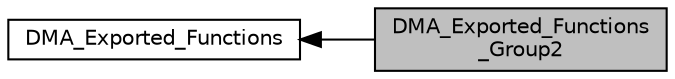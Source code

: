 digraph "DMA_Exported_Functions_Group2"
{
  edge [fontname="Helvetica",fontsize="10",labelfontname="Helvetica",labelfontsize="10"];
  node [fontname="Helvetica",fontsize="10",shape=box];
  rankdir=LR;
  Node2 [label="DMA_Exported_Functions",height=0.2,width=0.4,color="black", fillcolor="white", style="filled",URL="$group__DMA__Exported__Functions.html",tooltip=" "];
  Node1 [label="DMA_Exported_Functions\l_Group2",height=0.2,width=0.4,color="black", fillcolor="grey75", style="filled", fontcolor="black",tooltip=" "];
  Node2->Node1 [shape=plaintext, dir="back", style="solid"];
}
